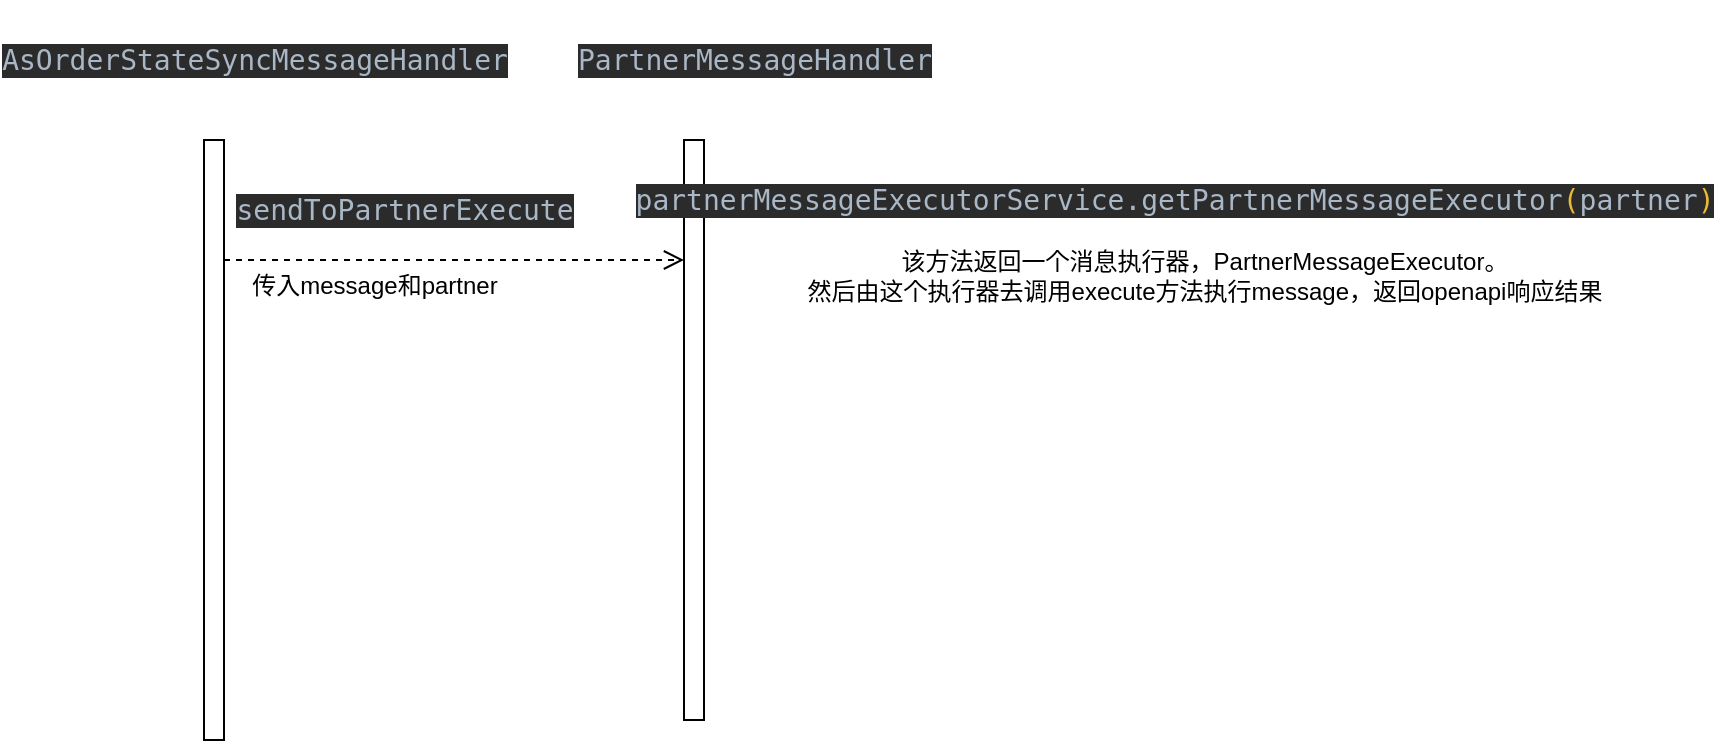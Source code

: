 <mxfile version="21.3.2" type="github">
  <diagram name="第 1 页" id="Ev2duZ_iQHcF1wmbmaE-">
    <mxGraphModel dx="1434" dy="774" grid="1" gridSize="10" guides="1" tooltips="1" connect="1" arrows="1" fold="1" page="1" pageScale="1" pageWidth="827" pageHeight="1169" math="0" shadow="0">
      <root>
        <mxCell id="0" />
        <mxCell id="1" parent="0" />
        <mxCell id="WbcqiW-BNB_0RPY3lRLD-1" value="" style="html=1;points=[];perimeter=orthogonalPerimeter;outlineConnect=0;targetShapes=umlLifeline;portConstraint=eastwest;newEdgeStyle={&quot;edgeStyle&quot;:&quot;elbowEdgeStyle&quot;,&quot;elbow&quot;:&quot;vertical&quot;,&quot;curved&quot;:0,&quot;rounded&quot;:0};" vertex="1" parent="1">
          <mxGeometry x="90" y="360" width="10" height="300" as="geometry" />
        </mxCell>
        <mxCell id="WbcqiW-BNB_0RPY3lRLD-3" value="&lt;pre style=&quot;background-color:#2b2b2b;color:#a9b7c6;font-family:&#39;JetBrains Mono&#39;,monospace;font-size:10.5pt;&quot;&gt;sendToPartnerExecute&lt;/pre&gt;" style="html=1;verticalAlign=bottom;endArrow=open;dashed=1;endSize=8;edgeStyle=elbowEdgeStyle;elbow=vertical;curved=0;rounded=0;" edge="1" source="WbcqiW-BNB_0RPY3lRLD-1" parent="1" target="WbcqiW-BNB_0RPY3lRLD-5">
          <mxGeometry x="-0.217" relative="1" as="geometry">
            <mxPoint x="240" y="435" as="targetPoint" />
            <Array as="points">
              <mxPoint x="220" y="420" />
            </Array>
            <mxPoint as="offset" />
          </mxGeometry>
        </mxCell>
        <mxCell id="WbcqiW-BNB_0RPY3lRLD-4" value="&lt;pre style=&quot;background-color:#2b2b2b;color:#a9b7c6;font-family:&#39;JetBrains Mono&#39;,monospace;font-size:10.5pt;&quot;&gt;AsOrderStateSyncMessageHandler&lt;/pre&gt;" style="text;html=1;align=center;verticalAlign=middle;resizable=0;points=[];autosize=1;strokeColor=none;fillColor=none;" vertex="1" parent="1">
          <mxGeometry y="290" width="230" height="60" as="geometry" />
        </mxCell>
        <mxCell id="WbcqiW-BNB_0RPY3lRLD-5" value="" style="html=1;points=[];perimeter=orthogonalPerimeter;outlineConnect=0;targetShapes=umlLifeline;portConstraint=eastwest;newEdgeStyle={&quot;edgeStyle&quot;:&quot;elbowEdgeStyle&quot;,&quot;elbow&quot;:&quot;vertical&quot;,&quot;curved&quot;:0,&quot;rounded&quot;:0};" vertex="1" parent="1">
          <mxGeometry x="330" y="360" width="10" height="290" as="geometry" />
        </mxCell>
        <mxCell id="WbcqiW-BNB_0RPY3lRLD-6" value="&lt;pre style=&quot;background-color:#2b2b2b;color:#a9b7c6;font-family:&#39;JetBrains Mono&#39;,monospace;font-size:10.5pt;&quot;&gt;PartnerMessageHandler&lt;/pre&gt;" style="text;html=1;align=center;verticalAlign=middle;resizable=0;points=[];autosize=1;strokeColor=none;fillColor=none;" vertex="1" parent="1">
          <mxGeometry x="280" y="290" width="170" height="60" as="geometry" />
        </mxCell>
        <mxCell id="WbcqiW-BNB_0RPY3lRLD-8" value="传入message和partner" style="text;html=1;align=center;verticalAlign=middle;resizable=0;points=[];autosize=1;strokeColor=none;fillColor=none;" vertex="1" parent="1">
          <mxGeometry x="100" y="418" width="150" height="30" as="geometry" />
        </mxCell>
        <mxCell id="WbcqiW-BNB_0RPY3lRLD-9" value="&lt;pre style=&quot;background-color:#2b2b2b;color:#a9b7c6;font-family:&#39;JetBrains Mono&#39;,monospace;font-size:10.5pt;&quot;&gt;partnerMessageExecutorService.getPartnerMessageExecutor&lt;span style=&quot;color:#e8ba36;&quot;&gt;(&lt;/span&gt;partner&lt;span style=&quot;color:#e8ba36;&quot;&gt;)&lt;/span&gt;&lt;/pre&gt;" style="text;html=1;align=center;verticalAlign=middle;resizable=0;points=[];autosize=1;strokeColor=none;fillColor=none;" vertex="1" parent="1">
          <mxGeometry x="340" y="360" width="470" height="60" as="geometry" />
        </mxCell>
        <mxCell id="WbcqiW-BNB_0RPY3lRLD-10" value="该方法返回一个消息执行器，PartnerMessageExecutor。&lt;br&gt;然后由这个执行器去调用execute方法执行message，返回openapi响应结果" style="text;html=1;align=center;verticalAlign=middle;resizable=0;points=[];autosize=1;strokeColor=none;fillColor=none;" vertex="1" parent="1">
          <mxGeometry x="380" y="408" width="420" height="40" as="geometry" />
        </mxCell>
      </root>
    </mxGraphModel>
  </diagram>
</mxfile>
